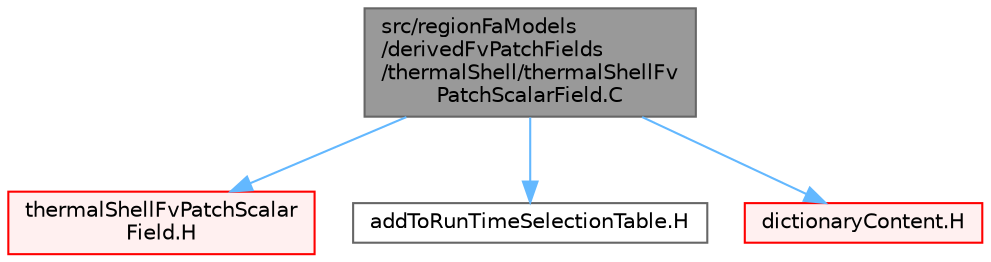 digraph "src/regionFaModels/derivedFvPatchFields/thermalShell/thermalShellFvPatchScalarField.C"
{
 // LATEX_PDF_SIZE
  bgcolor="transparent";
  edge [fontname=Helvetica,fontsize=10,labelfontname=Helvetica,labelfontsize=10];
  node [fontname=Helvetica,fontsize=10,shape=box,height=0.2,width=0.4];
  Node1 [id="Node000001",label="src/regionFaModels\l/derivedFvPatchFields\l/thermalShell/thermalShellFv\lPatchScalarField.C",height=0.2,width=0.4,color="gray40", fillcolor="grey60", style="filled", fontcolor="black",tooltip=" "];
  Node1 -> Node2 [id="edge1_Node000001_Node000002",color="steelblue1",style="solid",tooltip=" "];
  Node2 [id="Node000002",label="thermalShellFvPatchScalar\lField.H",height=0.2,width=0.4,color="red", fillcolor="#FFF0F0", style="filled",URL="$thermalShellFvPatchScalarField_8H.html",tooltip=" "];
  Node1 -> Node421 [id="edge2_Node000001_Node000421",color="steelblue1",style="solid",tooltip=" "];
  Node421 [id="Node000421",label="addToRunTimeSelectionTable.H",height=0.2,width=0.4,color="grey40", fillcolor="white", style="filled",URL="$addToRunTimeSelectionTable_8H.html",tooltip="Macros for easy insertion into run-time selection tables."];
  Node1 -> Node422 [id="edge3_Node000001_Node000422",color="steelblue1",style="solid",tooltip=" "];
  Node422 [id="Node000422",label="dictionaryContent.H",height=0.2,width=0.4,color="red", fillcolor="#FFF0F0", style="filled",URL="$dictionaryContent_8H.html",tooltip=" "];
}

